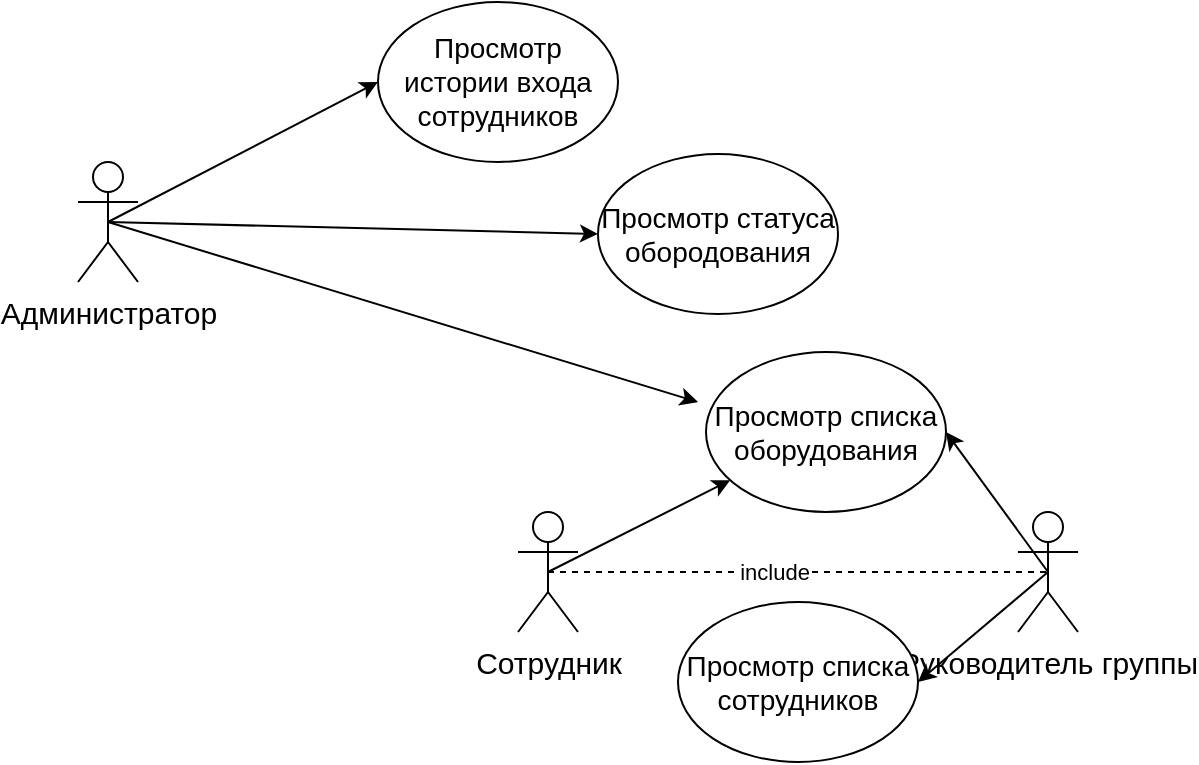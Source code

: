 <mxfile version="21.2.8" type="device">
  <diagram name="Страница 1" id="8INgv4HUv2kdrB7y3Faj">
    <mxGraphModel dx="1418" dy="828" grid="1" gridSize="10" guides="1" tooltips="1" connect="1" arrows="1" fold="1" page="1" pageScale="1" pageWidth="827" pageHeight="1169" math="0" shadow="0">
      <root>
        <mxCell id="0" />
        <mxCell id="1" parent="0" />
        <mxCell id="9ae_pQjSZza0cet70vzt-1" value="&lt;font style=&quot;font-size: 15px;&quot;&gt;Сотрудник&lt;/font&gt;" style="shape=umlActor;verticalLabelPosition=bottom;verticalAlign=top;html=1;outlineConnect=0;" parent="1" vertex="1">
          <mxGeometry x="260" y="555" width="30" height="60" as="geometry" />
        </mxCell>
        <mxCell id="9ae_pQjSZza0cet70vzt-3" value="&lt;font style=&quot;font-size: 14px;&quot;&gt;Просмотр списка оборудования&lt;/font&gt;" style="ellipse;whiteSpace=wrap;html=1;" parent="1" vertex="1">
          <mxGeometry x="354" y="475" width="120" height="80" as="geometry" />
        </mxCell>
        <mxCell id="9ae_pQjSZza0cet70vzt-4" value="" style="endArrow=classic;html=1;rounded=0;exitX=0.5;exitY=0.5;exitDx=0;exitDy=0;exitPerimeter=0;" parent="1" source="9ae_pQjSZza0cet70vzt-1" target="9ae_pQjSZza0cet70vzt-3" edge="1">
          <mxGeometry width="50" height="50" relative="1" as="geometry">
            <mxPoint x="140" y="710" as="sourcePoint" />
            <mxPoint x="190" y="660" as="targetPoint" />
          </mxGeometry>
        </mxCell>
        <mxCell id="9ae_pQjSZza0cet70vzt-5" value="&lt;span style=&quot;font-size: 15px;&quot;&gt;Руководитель группы&lt;/span&gt;" style="shape=umlActor;verticalLabelPosition=bottom;verticalAlign=top;html=1;outlineConnect=0;" parent="1" vertex="1">
          <mxGeometry x="510" y="555" width="30" height="60" as="geometry" />
        </mxCell>
        <mxCell id="9ae_pQjSZza0cet70vzt-6" value="" style="endArrow=classic;html=1;rounded=0;exitX=0.5;exitY=0.5;exitDx=0;exitDy=0;exitPerimeter=0;entryX=1;entryY=0.5;entryDx=0;entryDy=0;" parent="1" source="9ae_pQjSZza0cet70vzt-5" target="9ae_pQjSZza0cet70vzt-3" edge="1">
          <mxGeometry width="50" height="50" relative="1" as="geometry">
            <mxPoint x="560" y="730" as="sourcePoint" />
            <mxPoint x="610" y="680" as="targetPoint" />
          </mxGeometry>
        </mxCell>
        <mxCell id="9ae_pQjSZza0cet70vzt-7" value="&lt;font style=&quot;font-size: 14px;&quot;&gt;Просмотр списка сотрудников&lt;/font&gt;" style="ellipse;whiteSpace=wrap;html=1;" parent="1" vertex="1">
          <mxGeometry x="340" y="600" width="120" height="80" as="geometry" />
        </mxCell>
        <mxCell id="9ae_pQjSZza0cet70vzt-8" value="" style="endArrow=classic;html=1;rounded=0;exitX=0.5;exitY=0.5;exitDx=0;exitDy=0;exitPerimeter=0;entryX=1;entryY=0.5;entryDx=0;entryDy=0;" parent="1" source="9ae_pQjSZza0cet70vzt-5" target="9ae_pQjSZza0cet70vzt-7" edge="1">
          <mxGeometry width="50" height="50" relative="1" as="geometry">
            <mxPoint x="640" y="820" as="sourcePoint" />
            <mxPoint x="690" y="770" as="targetPoint" />
          </mxGeometry>
        </mxCell>
        <mxCell id="9ae_pQjSZza0cet70vzt-9" value="&lt;span style=&quot;font-size: 15px;&quot;&gt;Администратор&lt;/span&gt;" style="shape=umlActor;verticalLabelPosition=bottom;verticalAlign=top;html=1;outlineConnect=0;" parent="1" vertex="1">
          <mxGeometry x="40" y="380" width="30" height="60" as="geometry" />
        </mxCell>
        <mxCell id="9ae_pQjSZza0cet70vzt-10" value="" style="endArrow=classic;html=1;rounded=0;exitX=0.5;exitY=0.5;exitDx=0;exitDy=0;exitPerimeter=0;entryX=-0.033;entryY=0.313;entryDx=0;entryDy=0;entryPerimeter=0;" parent="1" source="9ae_pQjSZza0cet70vzt-9" target="9ae_pQjSZza0cet70vzt-3" edge="1">
          <mxGeometry width="50" height="50" relative="1" as="geometry">
            <mxPoint x="220" y="430" as="sourcePoint" />
            <mxPoint x="270" y="380" as="targetPoint" />
          </mxGeometry>
        </mxCell>
        <mxCell id="9ae_pQjSZza0cet70vzt-11" value="&lt;span style=&quot;font-size: 14px;&quot;&gt;Просмотр истории входа сотрудников&lt;/span&gt;" style="ellipse;whiteSpace=wrap;html=1;" parent="1" vertex="1">
          <mxGeometry x="190" y="300" width="120" height="80" as="geometry" />
        </mxCell>
        <mxCell id="9ae_pQjSZza0cet70vzt-12" value="" style="endArrow=classic;html=1;rounded=0;exitX=0.5;exitY=0.5;exitDx=0;exitDy=0;exitPerimeter=0;entryX=0;entryY=0.5;entryDx=0;entryDy=0;" parent="1" source="9ae_pQjSZza0cet70vzt-9" target="9ae_pQjSZza0cet70vzt-11" edge="1">
          <mxGeometry width="50" height="50" relative="1" as="geometry">
            <mxPoint x="70" y="790" as="sourcePoint" />
            <mxPoint x="120" y="740" as="targetPoint" />
          </mxGeometry>
        </mxCell>
        <mxCell id="9ae_pQjSZza0cet70vzt-13" value="&lt;span style=&quot;font-size: 14px;&quot;&gt;Просмотр статуса обородования&lt;/span&gt;" style="ellipse;whiteSpace=wrap;html=1;" parent="1" vertex="1">
          <mxGeometry x="300" y="376" width="120" height="80" as="geometry" />
        </mxCell>
        <mxCell id="9ae_pQjSZza0cet70vzt-14" value="" style="endArrow=classic;html=1;rounded=0;exitX=0.5;exitY=0.5;exitDx=0;exitDy=0;exitPerimeter=0;entryX=0;entryY=0.5;entryDx=0;entryDy=0;" parent="1" source="9ae_pQjSZza0cet70vzt-9" target="9ae_pQjSZza0cet70vzt-13" edge="1">
          <mxGeometry width="50" height="50" relative="1" as="geometry">
            <mxPoint x="150" y="820" as="sourcePoint" />
            <mxPoint x="200" y="770" as="targetPoint" />
          </mxGeometry>
        </mxCell>
        <mxCell id="bKVUVC-vdVxVl8gQOIj9-2" value="" style="endArrow=none;dashed=1;html=1;rounded=0;exitX=0.5;exitY=0.5;exitDx=0;exitDy=0;exitPerimeter=0;entryX=0.5;entryY=0.5;entryDx=0;entryDy=0;entryPerimeter=0;" edge="1" parent="1" source="9ae_pQjSZza0cet70vzt-1" target="9ae_pQjSZza0cet70vzt-5">
          <mxGeometry width="50" height="50" relative="1" as="geometry">
            <mxPoint x="170" y="680" as="sourcePoint" />
            <mxPoint x="220" y="630" as="targetPoint" />
          </mxGeometry>
        </mxCell>
        <mxCell id="bKVUVC-vdVxVl8gQOIj9-3" value="include" style="edgeLabel;html=1;align=center;verticalAlign=middle;resizable=0;points=[];" vertex="1" connectable="0" parent="bKVUVC-vdVxVl8gQOIj9-2">
          <mxGeometry x="-0.096" relative="1" as="geometry">
            <mxPoint as="offset" />
          </mxGeometry>
        </mxCell>
      </root>
    </mxGraphModel>
  </diagram>
</mxfile>
